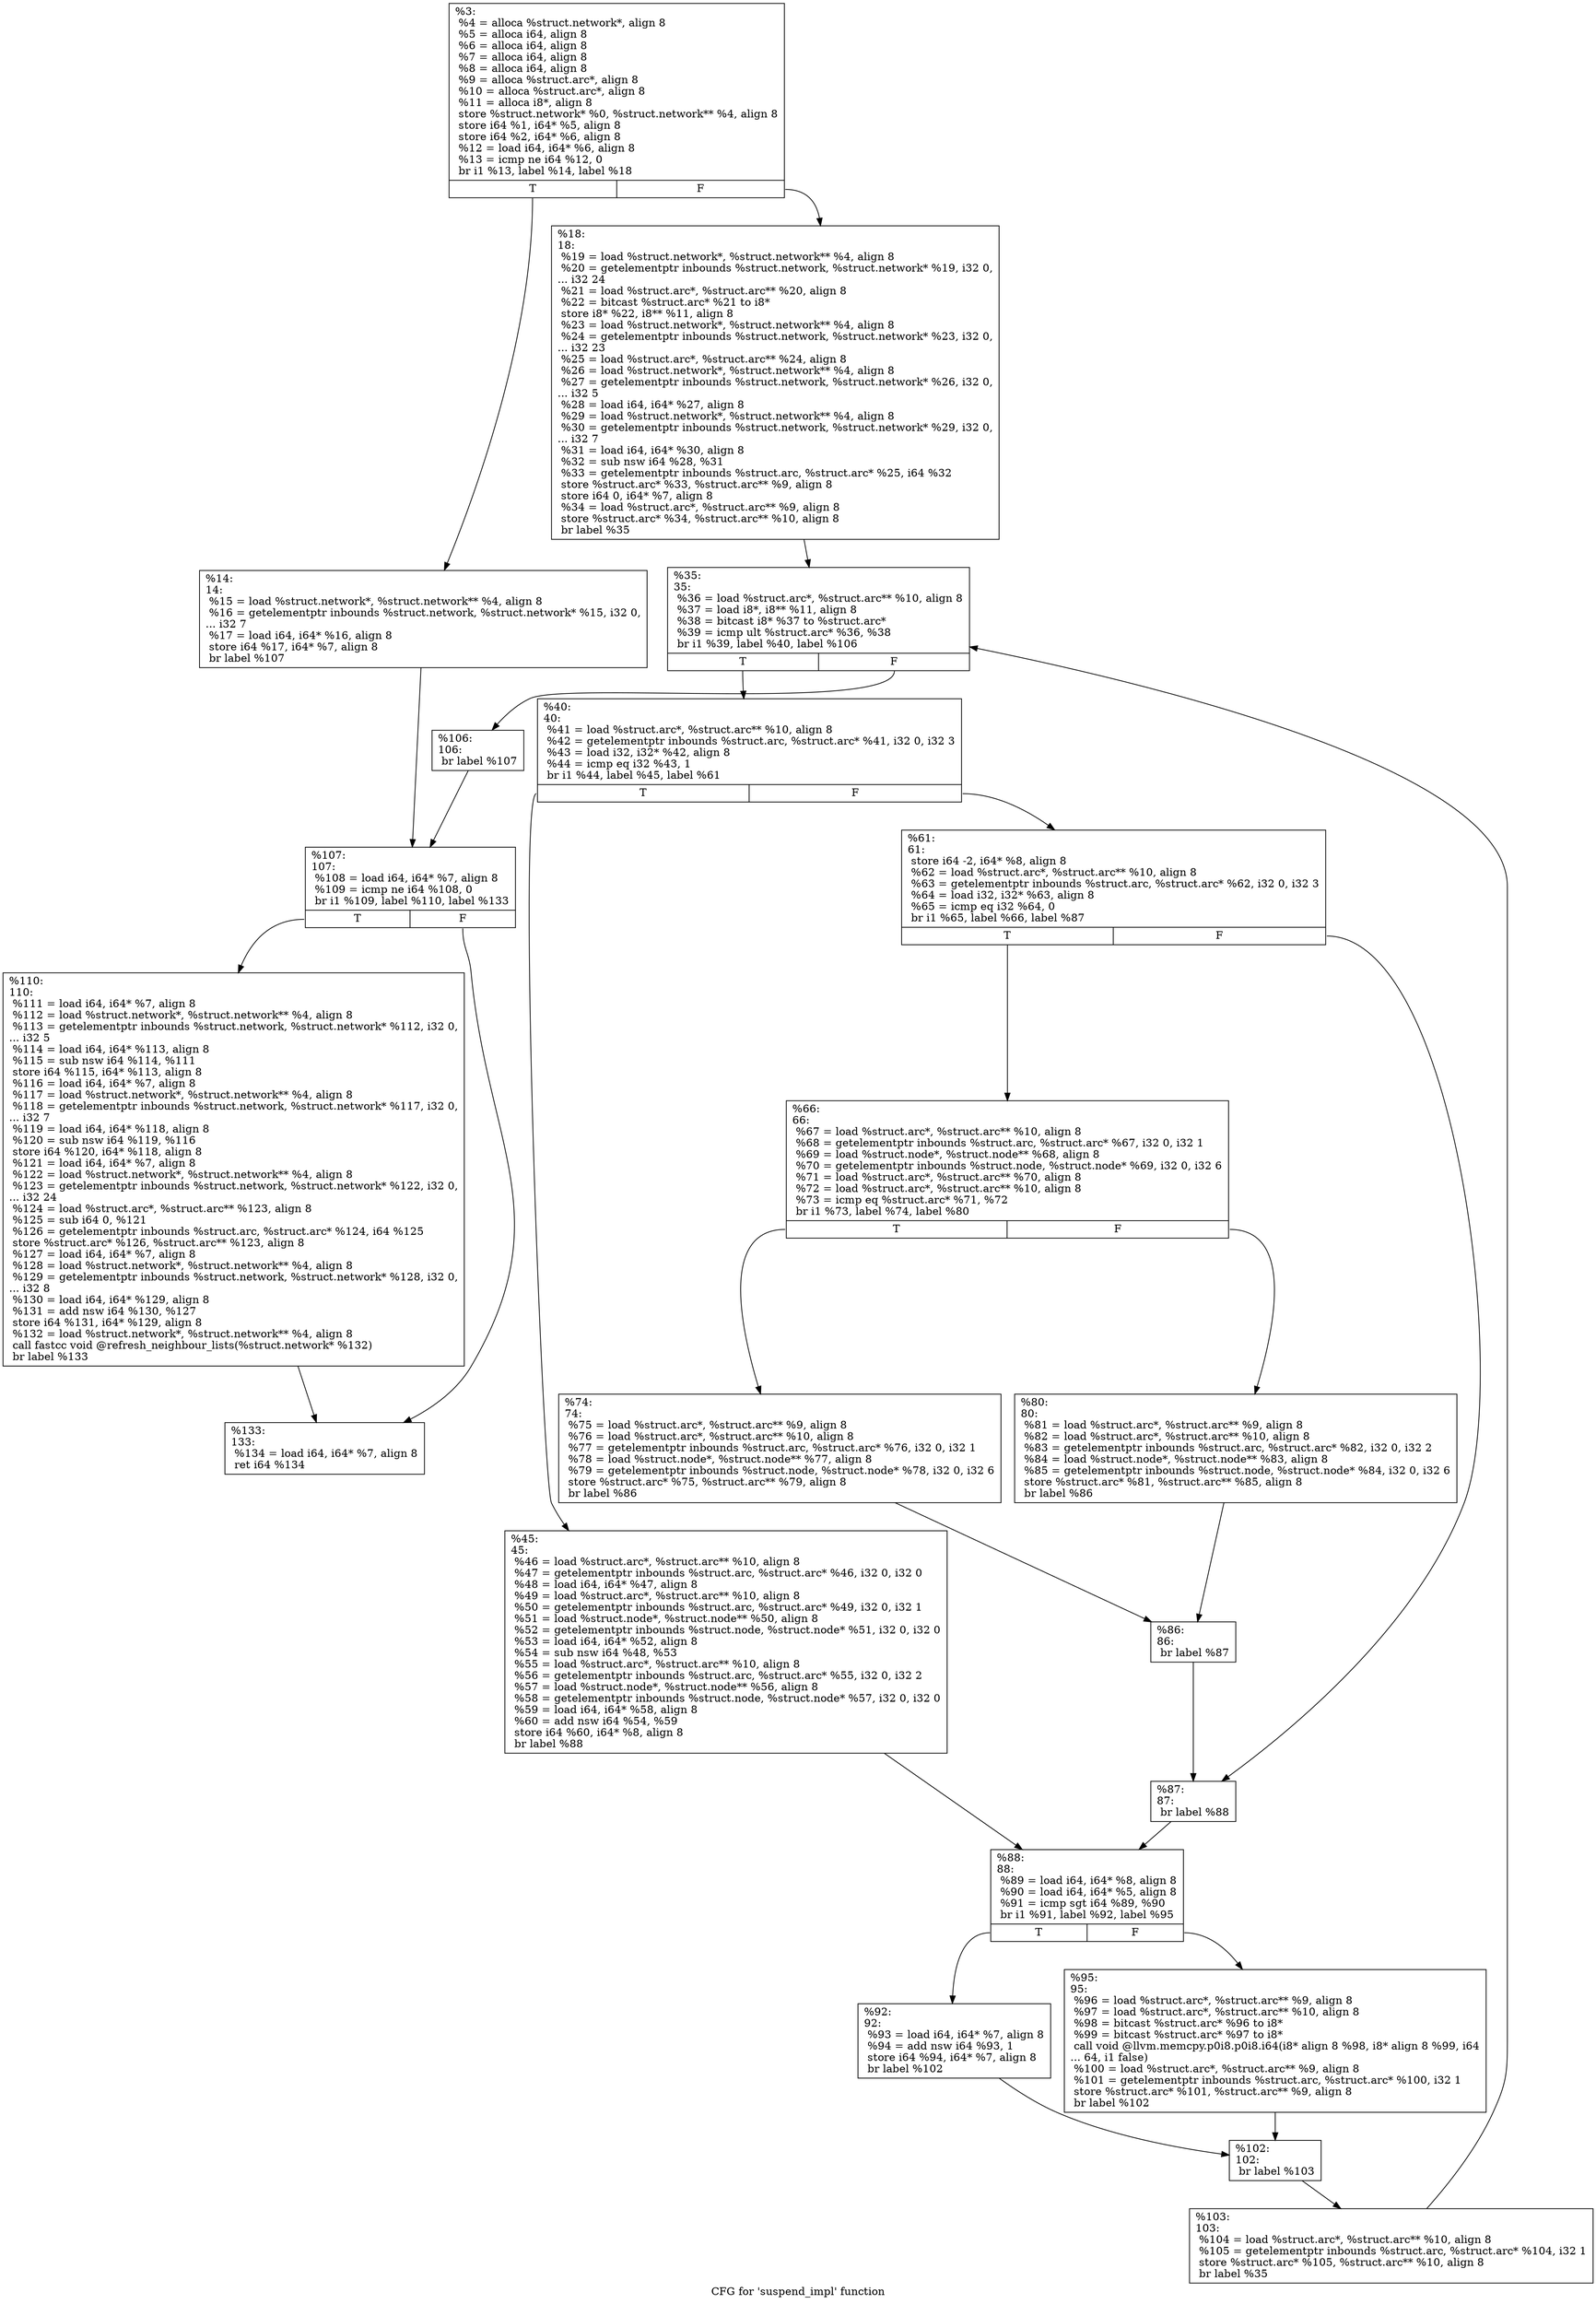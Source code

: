 digraph "CFG for 'suspend_impl' function" {
	label="CFG for 'suspend_impl' function";

	Node0x277e390 [shape=record,label="{%3:\l  %4 = alloca %struct.network*, align 8\l  %5 = alloca i64, align 8\l  %6 = alloca i64, align 8\l  %7 = alloca i64, align 8\l  %8 = alloca i64, align 8\l  %9 = alloca %struct.arc*, align 8\l  %10 = alloca %struct.arc*, align 8\l  %11 = alloca i8*, align 8\l  store %struct.network* %0, %struct.network** %4, align 8\l  store i64 %1, i64* %5, align 8\l  store i64 %2, i64* %6, align 8\l  %12 = load i64, i64* %6, align 8\l  %13 = icmp ne i64 %12, 0\l  br i1 %13, label %14, label %18\l|{<s0>T|<s1>F}}"];
	Node0x277e390:s0 -> Node0x277e3e0;
	Node0x277e390:s1 -> Node0x277e430;
	Node0x277e3e0 [shape=record,label="{%14:\l14:                                               \l  %15 = load %struct.network*, %struct.network** %4, align 8\l  %16 = getelementptr inbounds %struct.network, %struct.network* %15, i32 0,\l... i32 7\l  %17 = load i64, i64* %16, align 8\l  store i64 %17, i64* %7, align 8\l  br label %107\l}"];
	Node0x277e3e0 -> Node0x277e930;
	Node0x277e430 [shape=record,label="{%18:\l18:                                               \l  %19 = load %struct.network*, %struct.network** %4, align 8\l  %20 = getelementptr inbounds %struct.network, %struct.network* %19, i32 0,\l... i32 24\l  %21 = load %struct.arc*, %struct.arc** %20, align 8\l  %22 = bitcast %struct.arc* %21 to i8*\l  store i8* %22, i8** %11, align 8\l  %23 = load %struct.network*, %struct.network** %4, align 8\l  %24 = getelementptr inbounds %struct.network, %struct.network* %23, i32 0,\l... i32 23\l  %25 = load %struct.arc*, %struct.arc** %24, align 8\l  %26 = load %struct.network*, %struct.network** %4, align 8\l  %27 = getelementptr inbounds %struct.network, %struct.network* %26, i32 0,\l... i32 5\l  %28 = load i64, i64* %27, align 8\l  %29 = load %struct.network*, %struct.network** %4, align 8\l  %30 = getelementptr inbounds %struct.network, %struct.network* %29, i32 0,\l... i32 7\l  %31 = load i64, i64* %30, align 8\l  %32 = sub nsw i64 %28, %31\l  %33 = getelementptr inbounds %struct.arc, %struct.arc* %25, i64 %32\l  store %struct.arc* %33, %struct.arc** %9, align 8\l  store i64 0, i64* %7, align 8\l  %34 = load %struct.arc*, %struct.arc** %9, align 8\l  store %struct.arc* %34, %struct.arc** %10, align 8\l  br label %35\l}"];
	Node0x277e430 -> Node0x277e480;
	Node0x277e480 [shape=record,label="{%35:\l35:                                               \l  %36 = load %struct.arc*, %struct.arc** %10, align 8\l  %37 = load i8*, i8** %11, align 8\l  %38 = bitcast i8* %37 to %struct.arc*\l  %39 = icmp ult %struct.arc* %36, %38\l  br i1 %39, label %40, label %106\l|{<s0>T|<s1>F}}"];
	Node0x277e480:s0 -> Node0x277e4d0;
	Node0x277e480:s1 -> Node0x277e8e0;
	Node0x277e4d0 [shape=record,label="{%40:\l40:                                               \l  %41 = load %struct.arc*, %struct.arc** %10, align 8\l  %42 = getelementptr inbounds %struct.arc, %struct.arc* %41, i32 0, i32 3\l  %43 = load i32, i32* %42, align 8\l  %44 = icmp eq i32 %43, 1\l  br i1 %44, label %45, label %61\l|{<s0>T|<s1>F}}"];
	Node0x277e4d0:s0 -> Node0x277e520;
	Node0x277e4d0:s1 -> Node0x277e570;
	Node0x277e520 [shape=record,label="{%45:\l45:                                               \l  %46 = load %struct.arc*, %struct.arc** %10, align 8\l  %47 = getelementptr inbounds %struct.arc, %struct.arc* %46, i32 0, i32 0\l  %48 = load i64, i64* %47, align 8\l  %49 = load %struct.arc*, %struct.arc** %10, align 8\l  %50 = getelementptr inbounds %struct.arc, %struct.arc* %49, i32 0, i32 1\l  %51 = load %struct.node*, %struct.node** %50, align 8\l  %52 = getelementptr inbounds %struct.node, %struct.node* %51, i32 0, i32 0\l  %53 = load i64, i64* %52, align 8\l  %54 = sub nsw i64 %48, %53\l  %55 = load %struct.arc*, %struct.arc** %10, align 8\l  %56 = getelementptr inbounds %struct.arc, %struct.arc* %55, i32 0, i32 2\l  %57 = load %struct.node*, %struct.node** %56, align 8\l  %58 = getelementptr inbounds %struct.node, %struct.node* %57, i32 0, i32 0\l  %59 = load i64, i64* %58, align 8\l  %60 = add nsw i64 %54, %59\l  store i64 %60, i64* %8, align 8\l  br label %88\l}"];
	Node0x277e520 -> Node0x277e750;
	Node0x277e570 [shape=record,label="{%61:\l61:                                               \l  store i64 -2, i64* %8, align 8\l  %62 = load %struct.arc*, %struct.arc** %10, align 8\l  %63 = getelementptr inbounds %struct.arc, %struct.arc* %62, i32 0, i32 3\l  %64 = load i32, i32* %63, align 8\l  %65 = icmp eq i32 %64, 0\l  br i1 %65, label %66, label %87\l|{<s0>T|<s1>F}}"];
	Node0x277e570:s0 -> Node0x277e5c0;
	Node0x277e570:s1 -> Node0x277e700;
	Node0x277e5c0 [shape=record,label="{%66:\l66:                                               \l  %67 = load %struct.arc*, %struct.arc** %10, align 8\l  %68 = getelementptr inbounds %struct.arc, %struct.arc* %67, i32 0, i32 1\l  %69 = load %struct.node*, %struct.node** %68, align 8\l  %70 = getelementptr inbounds %struct.node, %struct.node* %69, i32 0, i32 6\l  %71 = load %struct.arc*, %struct.arc** %70, align 8\l  %72 = load %struct.arc*, %struct.arc** %10, align 8\l  %73 = icmp eq %struct.arc* %71, %72\l  br i1 %73, label %74, label %80\l|{<s0>T|<s1>F}}"];
	Node0x277e5c0:s0 -> Node0x277e610;
	Node0x277e5c0:s1 -> Node0x277e660;
	Node0x277e610 [shape=record,label="{%74:\l74:                                               \l  %75 = load %struct.arc*, %struct.arc** %9, align 8\l  %76 = load %struct.arc*, %struct.arc** %10, align 8\l  %77 = getelementptr inbounds %struct.arc, %struct.arc* %76, i32 0, i32 1\l  %78 = load %struct.node*, %struct.node** %77, align 8\l  %79 = getelementptr inbounds %struct.node, %struct.node* %78, i32 0, i32 6\l  store %struct.arc* %75, %struct.arc** %79, align 8\l  br label %86\l}"];
	Node0x277e610 -> Node0x277e6b0;
	Node0x277e660 [shape=record,label="{%80:\l80:                                               \l  %81 = load %struct.arc*, %struct.arc** %9, align 8\l  %82 = load %struct.arc*, %struct.arc** %10, align 8\l  %83 = getelementptr inbounds %struct.arc, %struct.arc* %82, i32 0, i32 2\l  %84 = load %struct.node*, %struct.node** %83, align 8\l  %85 = getelementptr inbounds %struct.node, %struct.node* %84, i32 0, i32 6\l  store %struct.arc* %81, %struct.arc** %85, align 8\l  br label %86\l}"];
	Node0x277e660 -> Node0x277e6b0;
	Node0x277e6b0 [shape=record,label="{%86:\l86:                                               \l  br label %87\l}"];
	Node0x277e6b0 -> Node0x277e700;
	Node0x277e700 [shape=record,label="{%87:\l87:                                               \l  br label %88\l}"];
	Node0x277e700 -> Node0x277e750;
	Node0x277e750 [shape=record,label="{%88:\l88:                                               \l  %89 = load i64, i64* %8, align 8\l  %90 = load i64, i64* %5, align 8\l  %91 = icmp sgt i64 %89, %90\l  br i1 %91, label %92, label %95\l|{<s0>T|<s1>F}}"];
	Node0x277e750:s0 -> Node0x277e7a0;
	Node0x277e750:s1 -> Node0x277e7f0;
	Node0x277e7a0 [shape=record,label="{%92:\l92:                                               \l  %93 = load i64, i64* %7, align 8\l  %94 = add nsw i64 %93, 1\l  store i64 %94, i64* %7, align 8\l  br label %102\l}"];
	Node0x277e7a0 -> Node0x277e840;
	Node0x277e7f0 [shape=record,label="{%95:\l95:                                               \l  %96 = load %struct.arc*, %struct.arc** %9, align 8\l  %97 = load %struct.arc*, %struct.arc** %10, align 8\l  %98 = bitcast %struct.arc* %96 to i8*\l  %99 = bitcast %struct.arc* %97 to i8*\l  call void @llvm.memcpy.p0i8.p0i8.i64(i8* align 8 %98, i8* align 8 %99, i64\l... 64, i1 false)\l  %100 = load %struct.arc*, %struct.arc** %9, align 8\l  %101 = getelementptr inbounds %struct.arc, %struct.arc* %100, i32 1\l  store %struct.arc* %101, %struct.arc** %9, align 8\l  br label %102\l}"];
	Node0x277e7f0 -> Node0x277e840;
	Node0x277e840 [shape=record,label="{%102:\l102:                                              \l  br label %103\l}"];
	Node0x277e840 -> Node0x277e890;
	Node0x277e890 [shape=record,label="{%103:\l103:                                              \l  %104 = load %struct.arc*, %struct.arc** %10, align 8\l  %105 = getelementptr inbounds %struct.arc, %struct.arc* %104, i32 1\l  store %struct.arc* %105, %struct.arc** %10, align 8\l  br label %35\l}"];
	Node0x277e890 -> Node0x277e480;
	Node0x277e8e0 [shape=record,label="{%106:\l106:                                              \l  br label %107\l}"];
	Node0x277e8e0 -> Node0x277e930;
	Node0x277e930 [shape=record,label="{%107:\l107:                                              \l  %108 = load i64, i64* %7, align 8\l  %109 = icmp ne i64 %108, 0\l  br i1 %109, label %110, label %133\l|{<s0>T|<s1>F}}"];
	Node0x277e930:s0 -> Node0x277e980;
	Node0x277e930:s1 -> Node0x277e9d0;
	Node0x277e980 [shape=record,label="{%110:\l110:                                              \l  %111 = load i64, i64* %7, align 8\l  %112 = load %struct.network*, %struct.network** %4, align 8\l  %113 = getelementptr inbounds %struct.network, %struct.network* %112, i32 0,\l... i32 5\l  %114 = load i64, i64* %113, align 8\l  %115 = sub nsw i64 %114, %111\l  store i64 %115, i64* %113, align 8\l  %116 = load i64, i64* %7, align 8\l  %117 = load %struct.network*, %struct.network** %4, align 8\l  %118 = getelementptr inbounds %struct.network, %struct.network* %117, i32 0,\l... i32 7\l  %119 = load i64, i64* %118, align 8\l  %120 = sub nsw i64 %119, %116\l  store i64 %120, i64* %118, align 8\l  %121 = load i64, i64* %7, align 8\l  %122 = load %struct.network*, %struct.network** %4, align 8\l  %123 = getelementptr inbounds %struct.network, %struct.network* %122, i32 0,\l... i32 24\l  %124 = load %struct.arc*, %struct.arc** %123, align 8\l  %125 = sub i64 0, %121\l  %126 = getelementptr inbounds %struct.arc, %struct.arc* %124, i64 %125\l  store %struct.arc* %126, %struct.arc** %123, align 8\l  %127 = load i64, i64* %7, align 8\l  %128 = load %struct.network*, %struct.network** %4, align 8\l  %129 = getelementptr inbounds %struct.network, %struct.network* %128, i32 0,\l... i32 8\l  %130 = load i64, i64* %129, align 8\l  %131 = add nsw i64 %130, %127\l  store i64 %131, i64* %129, align 8\l  %132 = load %struct.network*, %struct.network** %4, align 8\l  call fastcc void @refresh_neighbour_lists(%struct.network* %132)\l  br label %133\l}"];
	Node0x277e980 -> Node0x277e9d0;
	Node0x277e9d0 [shape=record,label="{%133:\l133:                                              \l  %134 = load i64, i64* %7, align 8\l  ret i64 %134\l}"];
}

